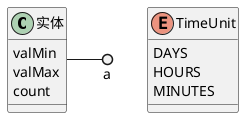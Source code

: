 @startuml

class 实体 {
valMin
valMax
count
}
实体 -() a


enum TimeUnit {
DAYS
HOURS
MINUTES
}

@enduml